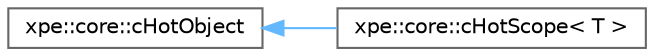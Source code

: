 digraph "Graphical Class Hierarchy"
{
 // LATEX_PDF_SIZE
  bgcolor="transparent";
  edge [fontname=Helvetica,fontsize=10,labelfontname=Helvetica,labelfontsize=10];
  node [fontname=Helvetica,fontsize=10,shape=box,height=0.2,width=0.4];
  rankdir="LR";
  Node0 [id="Node000000",label="xpe::core::cHotObject",height=0.2,width=0.4,color="grey40", fillcolor="white", style="filled",URL="$classxpe_1_1core_1_1c_hot_object.html",tooltip=" "];
  Node0 -> Node1 [id="edge9_Node000000_Node000001",dir="back",color="steelblue1",style="solid",tooltip=" "];
  Node1 [id="Node000001",label="xpe::core::cHotScope\< T \>",height=0.2,width=0.4,color="grey40", fillcolor="white", style="filled",URL="$classxpe_1_1core_1_1c_hot_scope.html",tooltip=" "];
}

